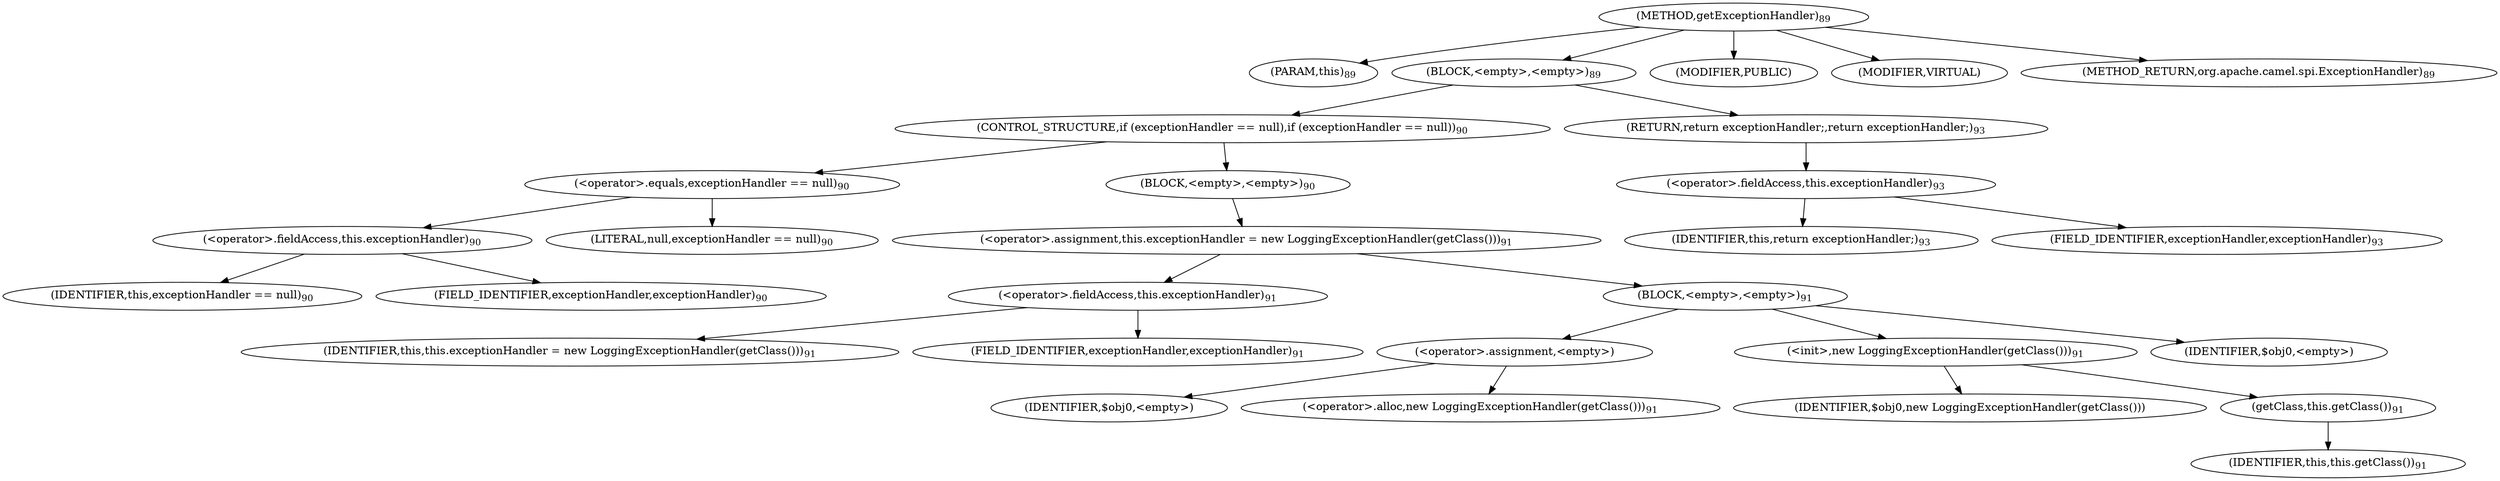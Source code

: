 digraph "getExceptionHandler" {  
"163" [label = <(METHOD,getExceptionHandler)<SUB>89</SUB>> ]
"20" [label = <(PARAM,this)<SUB>89</SUB>> ]
"164" [label = <(BLOCK,&lt;empty&gt;,&lt;empty&gt;)<SUB>89</SUB>> ]
"165" [label = <(CONTROL_STRUCTURE,if (exceptionHandler == null),if (exceptionHandler == null))<SUB>90</SUB>> ]
"166" [label = <(&lt;operator&gt;.equals,exceptionHandler == null)<SUB>90</SUB>> ]
"167" [label = <(&lt;operator&gt;.fieldAccess,this.exceptionHandler)<SUB>90</SUB>> ]
"168" [label = <(IDENTIFIER,this,exceptionHandler == null)<SUB>90</SUB>> ]
"169" [label = <(FIELD_IDENTIFIER,exceptionHandler,exceptionHandler)<SUB>90</SUB>> ]
"170" [label = <(LITERAL,null,exceptionHandler == null)<SUB>90</SUB>> ]
"171" [label = <(BLOCK,&lt;empty&gt;,&lt;empty&gt;)<SUB>90</SUB>> ]
"172" [label = <(&lt;operator&gt;.assignment,this.exceptionHandler = new LoggingExceptionHandler(getClass()))<SUB>91</SUB>> ]
"173" [label = <(&lt;operator&gt;.fieldAccess,this.exceptionHandler)<SUB>91</SUB>> ]
"174" [label = <(IDENTIFIER,this,this.exceptionHandler = new LoggingExceptionHandler(getClass()))<SUB>91</SUB>> ]
"175" [label = <(FIELD_IDENTIFIER,exceptionHandler,exceptionHandler)<SUB>91</SUB>> ]
"176" [label = <(BLOCK,&lt;empty&gt;,&lt;empty&gt;)<SUB>91</SUB>> ]
"177" [label = <(&lt;operator&gt;.assignment,&lt;empty&gt;)> ]
"178" [label = <(IDENTIFIER,$obj0,&lt;empty&gt;)> ]
"179" [label = <(&lt;operator&gt;.alloc,new LoggingExceptionHandler(getClass()))<SUB>91</SUB>> ]
"180" [label = <(&lt;init&gt;,new LoggingExceptionHandler(getClass()))<SUB>91</SUB>> ]
"181" [label = <(IDENTIFIER,$obj0,new LoggingExceptionHandler(getClass()))> ]
"182" [label = <(getClass,this.getClass())<SUB>91</SUB>> ]
"19" [label = <(IDENTIFIER,this,this.getClass())<SUB>91</SUB>> ]
"183" [label = <(IDENTIFIER,$obj0,&lt;empty&gt;)> ]
"184" [label = <(RETURN,return exceptionHandler;,return exceptionHandler;)<SUB>93</SUB>> ]
"185" [label = <(&lt;operator&gt;.fieldAccess,this.exceptionHandler)<SUB>93</SUB>> ]
"186" [label = <(IDENTIFIER,this,return exceptionHandler;)<SUB>93</SUB>> ]
"187" [label = <(FIELD_IDENTIFIER,exceptionHandler,exceptionHandler)<SUB>93</SUB>> ]
"188" [label = <(MODIFIER,PUBLIC)> ]
"189" [label = <(MODIFIER,VIRTUAL)> ]
"190" [label = <(METHOD_RETURN,org.apache.camel.spi.ExceptionHandler)<SUB>89</SUB>> ]
  "163" -> "20" 
  "163" -> "164" 
  "163" -> "188" 
  "163" -> "189" 
  "163" -> "190" 
  "164" -> "165" 
  "164" -> "184" 
  "165" -> "166" 
  "165" -> "171" 
  "166" -> "167" 
  "166" -> "170" 
  "167" -> "168" 
  "167" -> "169" 
  "171" -> "172" 
  "172" -> "173" 
  "172" -> "176" 
  "173" -> "174" 
  "173" -> "175" 
  "176" -> "177" 
  "176" -> "180" 
  "176" -> "183" 
  "177" -> "178" 
  "177" -> "179" 
  "180" -> "181" 
  "180" -> "182" 
  "182" -> "19" 
  "184" -> "185" 
  "185" -> "186" 
  "185" -> "187" 
}
